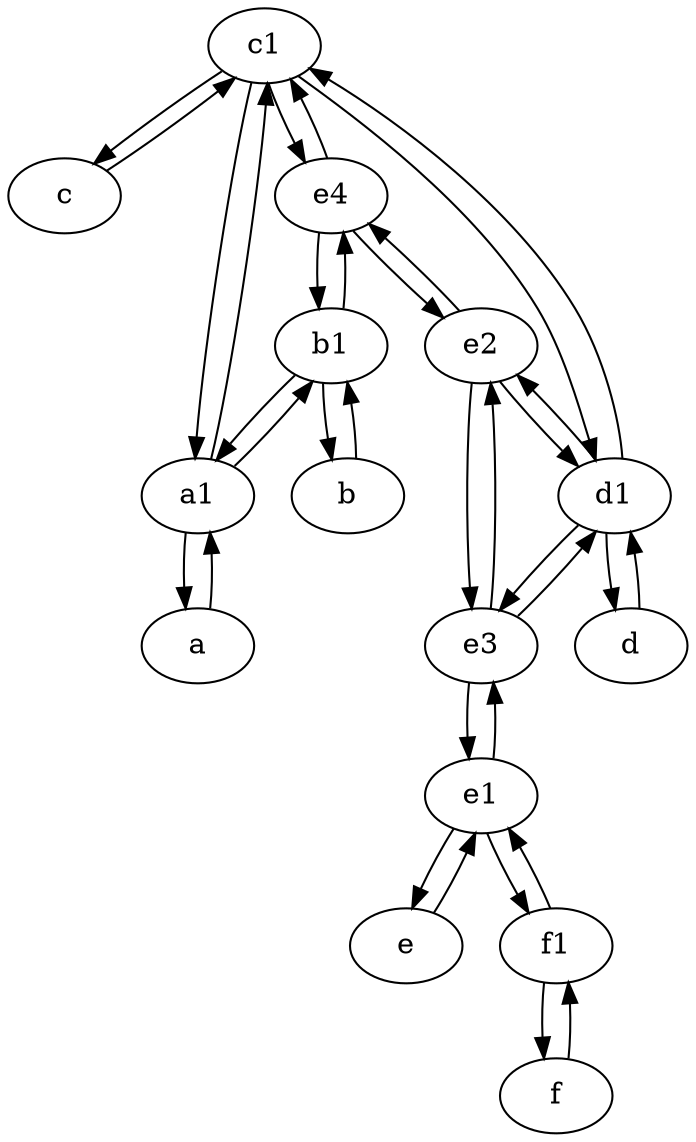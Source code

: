 digraph  {
	c1 [pos="30,15!"];
	f [pos="15,45!"];
	c [pos="20,10!"];
	e4;
	a1 [pos="40,15!"];
	e1 [pos="25,45!"];
	a [pos="40,10!"];
	d [pos="20,30!"];
	e [pos="30,50!"];
	b1 [pos="45,20!"];
	b [pos="50,20!"];
	e3;
	f1;
	d1 [pos="25,30!"];
	e2;
	e2 -> d1;
	f1 -> f;
	e2 -> e3;
	e1 -> f1;
	a1 -> c1;
	d -> d1;
	a1 -> a;
	e3 -> e1;
	e1 -> e3;
	d1 -> c1;
	e2 -> e4;
	d1 -> d;
	e4 -> b1;
	c1 -> d1;
	e1 -> e;
	e -> e1;
	c1 -> c;
	a1 -> b1;
	f -> f1;
	e4 -> c1;
	b -> b1;
	f1 -> e1;
	c -> c1;
	a -> a1;
	b1 -> b;
	c1 -> e4;
	e4 -> e2;
	c1 -> a1;
	e3 -> d1;
	d1 -> e2;
	e3 -> e2;
	b1 -> a1;
	d1 -> e3;
	b1 -> e4;

	}